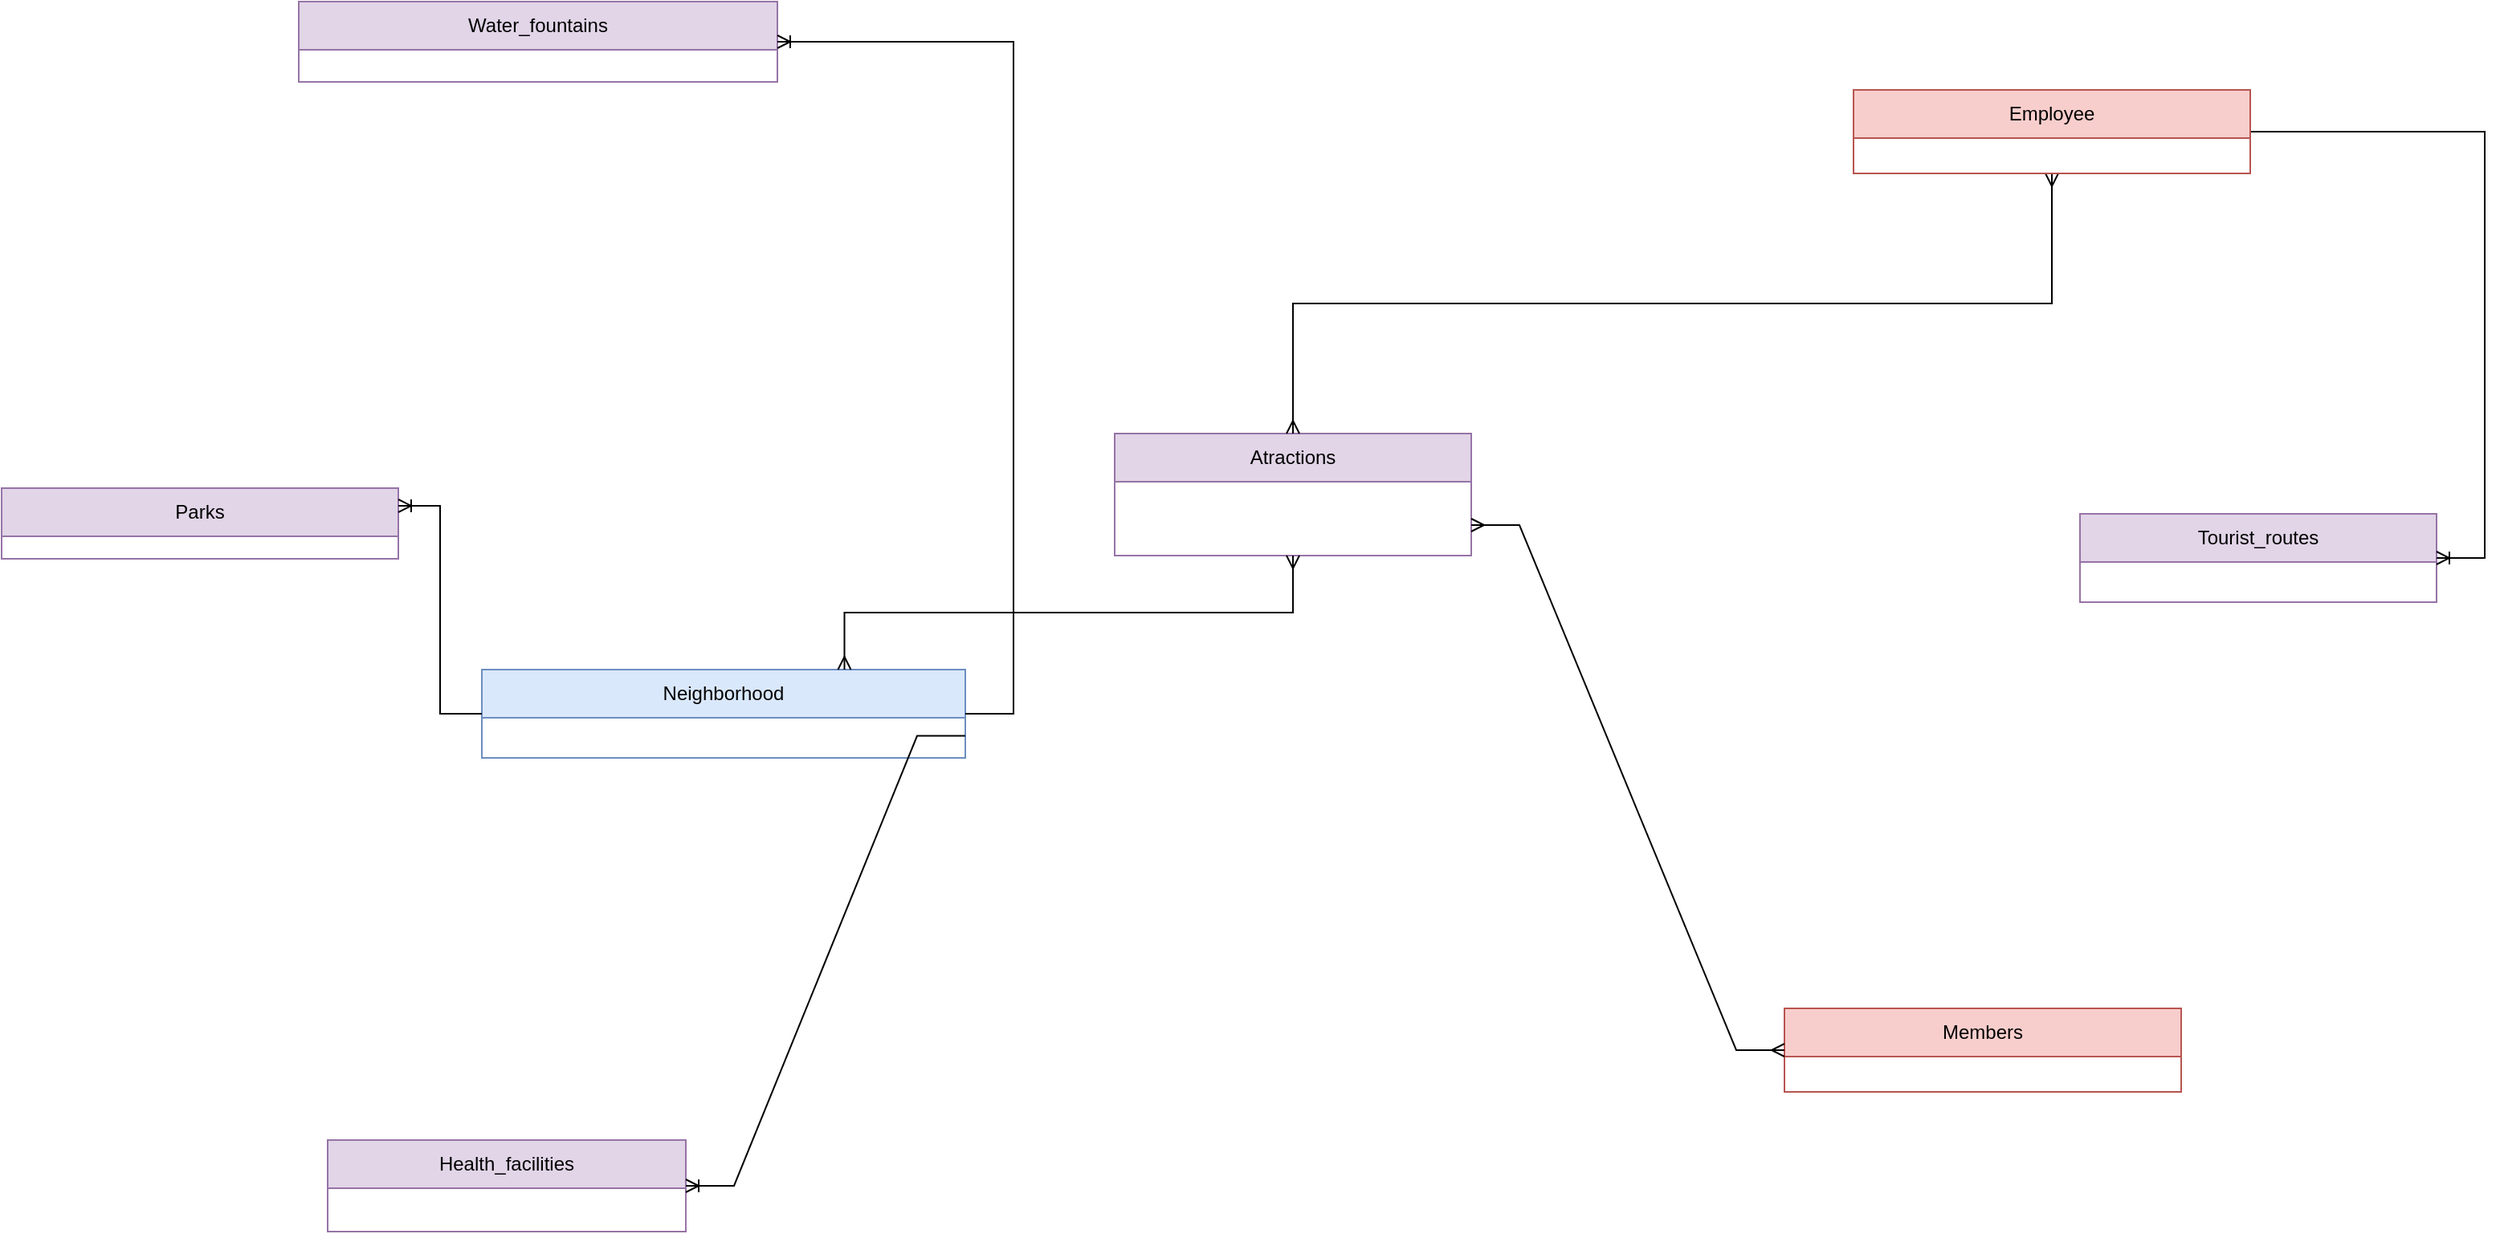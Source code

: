 <mxfile version="21.5.0" type="github">
  <diagram name="Pagina-1" id="kiyILTh0Yd5019PpItI-">
    <mxGraphModel dx="1050" dy="573" grid="0" gridSize="10" guides="1" tooltips="1" connect="1" arrows="1" fold="1" page="1" pageScale="1" pageWidth="1654" pageHeight="1169" background="none" math="0" shadow="0">
      <root>
        <mxCell id="0" />
        <mxCell id="1" parent="0" />
        <mxCell id="-IF36hHFyJQlX1TFtNcL-1" value="Atractions" style="swimlane;fontStyle=0;childLayout=stackLayout;horizontal=1;startSize=30;horizontalStack=0;resizeParent=1;resizeParentMax=0;resizeLast=0;collapsible=1;marginBottom=0;whiteSpace=wrap;html=1;fillColor=#e1d5e7;strokeColor=#9673a6;" parent="1" vertex="1">
          <mxGeometry x="723" y="358" width="222" height="76" as="geometry" />
        </mxCell>
        <mxCell id="-IF36hHFyJQlX1TFtNcL-5" value="Parks" style="swimlane;fontStyle=0;childLayout=stackLayout;horizontal=1;startSize=30;horizontalStack=0;resizeParent=1;resizeParentMax=0;resizeLast=0;collapsible=1;marginBottom=0;whiteSpace=wrap;html=1;fillColor=#e1d5e7;strokeColor=#9673a6;" parent="1" vertex="1">
          <mxGeometry x="30" y="392" width="247" height="44" as="geometry" />
        </mxCell>
        <mxCell id="-IF36hHFyJQlX1TFtNcL-6" value="Health_facilities" style="swimlane;fontStyle=0;childLayout=stackLayout;horizontal=1;startSize=30;horizontalStack=0;resizeParent=1;resizeParentMax=0;resizeLast=0;collapsible=1;marginBottom=0;whiteSpace=wrap;html=1;fillColor=#e1d5e7;strokeColor=#9673a6;" parent="1" vertex="1">
          <mxGeometry x="233" y="798" width="223" height="57" as="geometry" />
        </mxCell>
        <mxCell id="-IF36hHFyJQlX1TFtNcL-7" value="Water_fountains" style="swimlane;fontStyle=0;childLayout=stackLayout;horizontal=1;startSize=30;horizontalStack=0;resizeParent=1;resizeParentMax=0;resizeLast=0;collapsible=1;marginBottom=0;whiteSpace=wrap;html=1;fillColor=#e1d5e7;strokeColor=#9673a6;" parent="1" vertex="1">
          <mxGeometry x="215" y="89" width="298" height="50" as="geometry" />
        </mxCell>
        <mxCell id="-IF36hHFyJQlX1TFtNcL-9" value="Members" style="swimlane;fontStyle=0;childLayout=stackLayout;horizontal=1;startSize=30;horizontalStack=0;resizeParent=1;resizeParentMax=0;resizeLast=0;collapsible=1;marginBottom=0;whiteSpace=wrap;html=1;fillColor=#f8cecc;strokeColor=#b85450;" parent="1" vertex="1">
          <mxGeometry x="1140" y="716" width="247" height="52" as="geometry" />
        </mxCell>
        <mxCell id="-IF36hHFyJQlX1TFtNcL-10" value="" style="edgeStyle=elbowEdgeStyle;fontSize=12;html=1;endArrow=ERmany;startArrow=ERmany;rounded=0;exitX=0.5;exitY=0;exitDx=0;exitDy=0;elbow=vertical;" parent="1" source="-IF36hHFyJQlX1TFtNcL-1" target="IAEXxM6nOMihRTHCWHEk-4" edge="1">
          <mxGeometry width="100" height="100" relative="1" as="geometry">
            <mxPoint x="611" y="252" as="sourcePoint" />
            <mxPoint x="1175" y="167.75" as="targetPoint" />
          </mxGeometry>
        </mxCell>
        <mxCell id="-IF36hHFyJQlX1TFtNcL-14" value="" style="edgeStyle=entityRelationEdgeStyle;fontSize=12;html=1;endArrow=ERmany;startArrow=ERmany;rounded=0;exitX=0;exitY=0.5;exitDx=0;exitDy=0;entryX=1;entryY=0.75;entryDx=0;entryDy=0;" parent="1" source="-IF36hHFyJQlX1TFtNcL-9" target="-IF36hHFyJQlX1TFtNcL-1" edge="1">
          <mxGeometry width="100" height="100" relative="1" as="geometry">
            <mxPoint x="515" y="380" as="sourcePoint" />
            <mxPoint x="615" y="280" as="targetPoint" />
          </mxGeometry>
        </mxCell>
        <mxCell id="-IF36hHFyJQlX1TFtNcL-15" value="Neighborhood" style="swimlane;fontStyle=0;childLayout=stackLayout;horizontal=1;startSize=30;horizontalStack=0;resizeParent=1;resizeParentMax=0;resizeLast=0;collapsible=1;marginBottom=0;whiteSpace=wrap;html=1;fillColor=#dae8fc;strokeColor=#6c8ebf;" parent="1" vertex="1">
          <mxGeometry x="329" y="505" width="301" height="55" as="geometry" />
        </mxCell>
        <mxCell id="-IF36hHFyJQlX1TFtNcL-16" value="" style="edgeStyle=entityRelationEdgeStyle;fontSize=12;html=1;endArrow=ERoneToMany;rounded=0;" parent="1" source="-IF36hHFyJQlX1TFtNcL-15" target="-IF36hHFyJQlX1TFtNcL-7" edge="1">
          <mxGeometry width="100" height="100" relative="1" as="geometry">
            <mxPoint x="295" y="262" as="sourcePoint" />
            <mxPoint x="395" y="162" as="targetPoint" />
          </mxGeometry>
        </mxCell>
        <mxCell id="-IF36hHFyJQlX1TFtNcL-17" value="" style="edgeStyle=entityRelationEdgeStyle;fontSize=12;html=1;endArrow=ERoneToMany;rounded=0;exitX=1;exitY=0.75;exitDx=0;exitDy=0;" parent="1" source="-IF36hHFyJQlX1TFtNcL-15" target="-IF36hHFyJQlX1TFtNcL-6" edge="1">
          <mxGeometry width="100" height="100" relative="1" as="geometry">
            <mxPoint x="305" y="302" as="sourcePoint" />
            <mxPoint x="405" y="202" as="targetPoint" />
          </mxGeometry>
        </mxCell>
        <mxCell id="-IF36hHFyJQlX1TFtNcL-18" value="" style="edgeStyle=orthogonalEdgeStyle;fontSize=12;html=1;endArrow=ERoneToMany;rounded=0;entryX=1;entryY=0.25;entryDx=0;entryDy=0;" parent="1" source="-IF36hHFyJQlX1TFtNcL-15" target="-IF36hHFyJQlX1TFtNcL-5" edge="1">
          <mxGeometry width="100" height="100" relative="1" as="geometry">
            <mxPoint x="97" y="274" as="sourcePoint" />
            <mxPoint x="139" y="323" as="targetPoint" />
          </mxGeometry>
        </mxCell>
        <mxCell id="-IF36hHFyJQlX1TFtNcL-19" value="" style="edgeStyle=elbowEdgeStyle;fontSize=12;html=1;endArrow=ERmany;startArrow=ERmany;rounded=0;exitX=0.75;exitY=0;exitDx=0;exitDy=0;elbow=vertical;" parent="1" source="-IF36hHFyJQlX1TFtNcL-15" target="-IF36hHFyJQlX1TFtNcL-1" edge="1">
          <mxGeometry width="100" height="100" relative="1" as="geometry">
            <mxPoint x="374" y="290" as="sourcePoint" />
            <mxPoint x="424" y="248" as="targetPoint" />
          </mxGeometry>
        </mxCell>
        <mxCell id="IAEXxM6nOMihRTHCWHEk-1" value="Tourist_routes" style="swimlane;fontStyle=0;childLayout=stackLayout;horizontal=1;startSize=30;horizontalStack=0;resizeParent=1;resizeParentMax=0;resizeLast=0;collapsible=1;marginBottom=0;whiteSpace=wrap;html=1;fillColor=#e1d5e7;strokeColor=#9673a6;" parent="1" vertex="1">
          <mxGeometry x="1324" y="408" width="222" height="55" as="geometry" />
        </mxCell>
        <mxCell id="IAEXxM6nOMihRTHCWHEk-2" value="" style="edgeStyle=entityRelationEdgeStyle;fontSize=12;html=1;endArrow=ERoneToMany;rounded=0;" parent="1" source="IAEXxM6nOMihRTHCWHEk-4" target="IAEXxM6nOMihRTHCWHEk-1" edge="1">
          <mxGeometry width="100" height="100" relative="1" as="geometry">
            <mxPoint x="1361" y="169" as="sourcePoint" />
            <mxPoint x="1515" y="429" as="targetPoint" />
            <Array as="points">
              <mxPoint x="1226" y="448.5" />
              <mxPoint x="1412" y="309" />
              <mxPoint x="1393" y="312" />
              <mxPoint x="1566" y="285" />
              <mxPoint x="1558" y="295" />
              <mxPoint x="1541" y="264.5" />
              <mxPoint x="1479" y="469" />
              <mxPoint x="1543" y="436" />
              <mxPoint x="1515" y="273.5" />
              <mxPoint x="1258" y="443.5" />
            </Array>
          </mxGeometry>
        </mxCell>
        <mxCell id="IAEXxM6nOMihRTHCWHEk-5" value="" style="edgeStyle=entityRelationEdgeStyle;fontSize=12;html=1;endArrow=ERoneToMany;rounded=0;exitX=1;exitY=0.5;exitDx=0;exitDy=0;entryX=1;entryY=0.5;entryDx=0;entryDy=0;" parent="1" target="IAEXxM6nOMihRTHCWHEk-4" edge="1">
          <mxGeometry width="100" height="100" relative="1" as="geometry">
            <mxPoint x="1361" y="169" as="sourcePoint" />
            <mxPoint x="1515" y="429" as="targetPoint" />
            <Array as="points" />
          </mxGeometry>
        </mxCell>
        <mxCell id="IAEXxM6nOMihRTHCWHEk-4" value="Employee" style="swimlane;fontStyle=0;childLayout=stackLayout;horizontal=1;startSize=30;horizontalStack=0;resizeParent=1;resizeParentMax=0;resizeLast=0;collapsible=1;marginBottom=0;whiteSpace=wrap;html=1;fillColor=#f8cecc;strokeColor=#b85450;" parent="1" vertex="1">
          <mxGeometry x="1183" y="144" width="247" height="52" as="geometry" />
        </mxCell>
      </root>
    </mxGraphModel>
  </diagram>
</mxfile>
